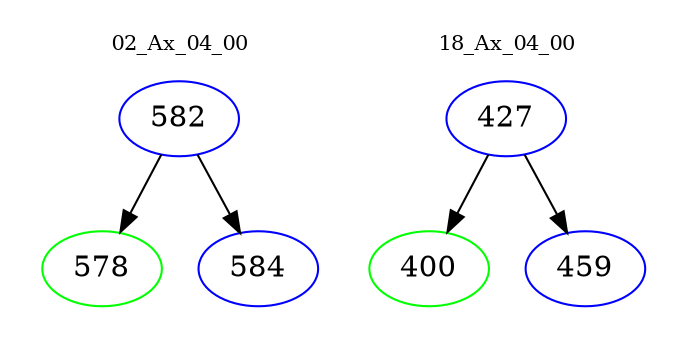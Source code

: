 digraph{
subgraph cluster_0 {
color = white
label = "02_Ax_04_00";
fontsize=10;
T0_582 [label="582", color="blue"]
T0_582 -> T0_578 [color="black"]
T0_578 [label="578", color="green"]
T0_582 -> T0_584 [color="black"]
T0_584 [label="584", color="blue"]
}
subgraph cluster_1 {
color = white
label = "18_Ax_04_00";
fontsize=10;
T1_427 [label="427", color="blue"]
T1_427 -> T1_400 [color="black"]
T1_400 [label="400", color="green"]
T1_427 -> T1_459 [color="black"]
T1_459 [label="459", color="blue"]
}
}
